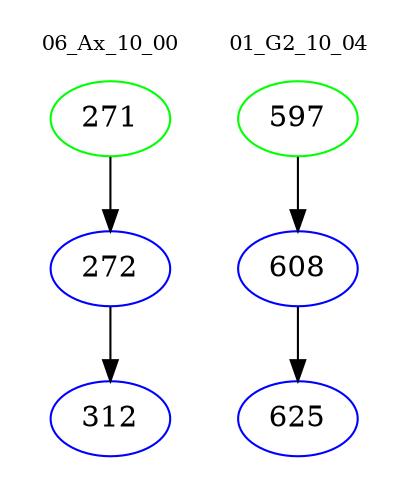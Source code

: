 digraph{
subgraph cluster_0 {
color = white
label = "06_Ax_10_00";
fontsize=10;
T0_271 [label="271", color="green"]
T0_271 -> T0_272 [color="black"]
T0_272 [label="272", color="blue"]
T0_272 -> T0_312 [color="black"]
T0_312 [label="312", color="blue"]
}
subgraph cluster_1 {
color = white
label = "01_G2_10_04";
fontsize=10;
T1_597 [label="597", color="green"]
T1_597 -> T1_608 [color="black"]
T1_608 [label="608", color="blue"]
T1_608 -> T1_625 [color="black"]
T1_625 [label="625", color="blue"]
}
}
